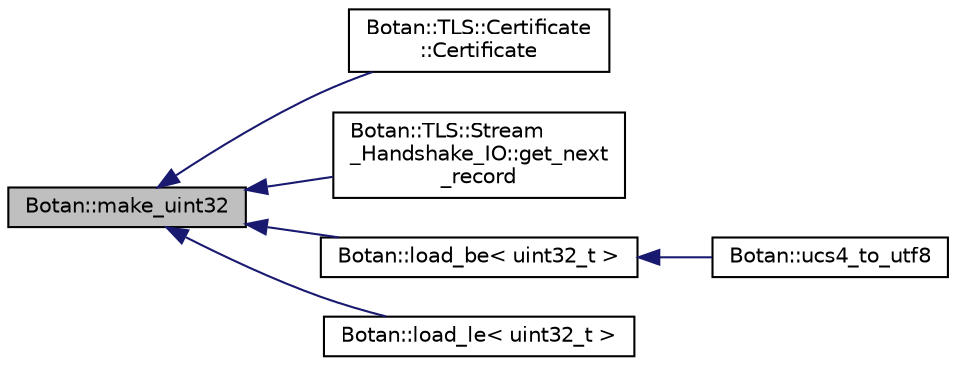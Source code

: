 digraph "Botan::make_uint32"
{
  edge [fontname="Helvetica",fontsize="10",labelfontname="Helvetica",labelfontsize="10"];
  node [fontname="Helvetica",fontsize="10",shape=record];
  rankdir="LR";
  Node221 [label="Botan::make_uint32",height=0.2,width=0.4,color="black", fillcolor="grey75", style="filled", fontcolor="black"];
  Node221 -> Node222 [dir="back",color="midnightblue",fontsize="10",style="solid",fontname="Helvetica"];
  Node222 [label="Botan::TLS::Certificate\l::Certificate",height=0.2,width=0.4,color="black", fillcolor="white", style="filled",URL="$class_botan_1_1_t_l_s_1_1_certificate.html#a2000a5fbaabfa453f0fe94daea1af96b"];
  Node221 -> Node223 [dir="back",color="midnightblue",fontsize="10",style="solid",fontname="Helvetica"];
  Node223 [label="Botan::TLS::Stream\l_Handshake_IO::get_next\l_record",height=0.2,width=0.4,color="black", fillcolor="white", style="filled",URL="$class_botan_1_1_t_l_s_1_1_stream___handshake___i_o.html#aa198869863aa2d98b8a6c89e01e73d4d"];
  Node221 -> Node224 [dir="back",color="midnightblue",fontsize="10",style="solid",fontname="Helvetica"];
  Node224 [label="Botan::load_be\< uint32_t \>",height=0.2,width=0.4,color="black", fillcolor="white", style="filled",URL="$namespace_botan.html#a859a883d8cb8ec54d5c8d62969260bd8"];
  Node224 -> Node225 [dir="back",color="midnightblue",fontsize="10",style="solid",fontname="Helvetica"];
  Node225 [label="Botan::ucs4_to_utf8",height=0.2,width=0.4,color="black", fillcolor="white", style="filled",URL="$namespace_botan.html#a2bb4359def9a750e534e6ece252bd319"];
  Node221 -> Node226 [dir="back",color="midnightblue",fontsize="10",style="solid",fontname="Helvetica"];
  Node226 [label="Botan::load_le\< uint32_t \>",height=0.2,width=0.4,color="black", fillcolor="white", style="filled",URL="$namespace_botan.html#a2d9442a9a8c4177d35388d0c82f7f2e0"];
}
